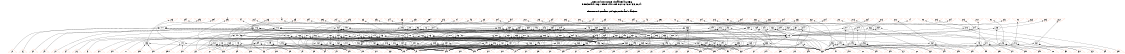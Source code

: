 # Network structure generated by ABC

digraph network {
size = "7.5,10";
center = true;
edge [dir = back];

{
  node [shape = plaintext];
  edge [style = invis];
  LevelTitle1 [label=""];
  LevelTitle2 [label=""];
  Level4 [label = ""];
  Level3 [label = ""];
  Level2 [label = ""];
  Level1 [label = ""];
  Level0 [label = ""];
  LevelTitle1 ->  LevelTitle2 ->  Level4 ->  Level3 ->  Level2 ->  Level1 ->  Level0;
}

{
  rank = same;
  LevelTitle1;
  title1 [shape=plaintext,
          fontsize=20,
          fontname = "Times-Roman",
          label="Network structure visualized by ABC\nBenchmark \"top\". Time was Wed Oct 16 16:07:33 2024. "
         ];
}

{
  rank = same;
  LevelTitle2;
  title2 [shape=plaintext,
          fontsize=18,
          fontname = "Times-Roman",
          label="The network contains 129 logic nodes and 0 latches.\n"
         ];
}

{
  rank = same;
  Level4;
  Node86 [label = "pc3", shape = invtriangle, color = coral, fillcolor = coral];
  Node87 [label = "pd4", shape = invtriangle, color = coral, fillcolor = coral];
  Node88 [label = "pb3", shape = invtriangle, color = coral, fillcolor = coral];
  Node89 [label = "pe4", shape = invtriangle, color = coral, fillcolor = coral];
  Node90 [label = "pa3", shape = invtriangle, color = coral, fillcolor = coral];
  Node91 [label = "pf4", shape = invtriangle, color = coral, fillcolor = coral];
  Node92 [label = "pg4", shape = invtriangle, color = coral, fillcolor = coral];
  Node93 [label = "pg3", shape = invtriangle, color = coral, fillcolor = coral];
  Node94 [label = "pa4", shape = invtriangle, color = coral, fillcolor = coral];
  Node95 [label = "pf3", shape = invtriangle, color = coral, fillcolor = coral];
  Node96 [label = "pb4", shape = invtriangle, color = coral, fillcolor = coral];
  Node97 [label = "pe3", shape = invtriangle, color = coral, fillcolor = coral];
  Node98 [label = "pc4", shape = invtriangle, color = coral, fillcolor = coral];
  Node99 [label = "pd3", shape = invtriangle, color = coral, fillcolor = coral];
  Node100 [label = "pj2", shape = invtriangle, color = coral, fillcolor = coral];
  Node101 [label = "pk3", shape = invtriangle, color = coral, fillcolor = coral];
  Node102 [label = "pl4", shape = invtriangle, color = coral, fillcolor = coral];
  Node103 [label = "pj3", shape = invtriangle, color = coral, fillcolor = coral];
  Node104 [label = "pk2", shape = invtriangle, color = coral, fillcolor = coral];
  Node105 [label = "pm4", shape = invtriangle, color = coral, fillcolor = coral];
  Node106 [label = "pi3", shape = invtriangle, color = coral, fillcolor = coral];
  Node107 [label = "pn4", shape = invtriangle, color = coral, fillcolor = coral];
  Node108 [label = "ph3", shape = invtriangle, color = coral, fillcolor = coral];
  Node109 [label = "pi2", shape = invtriangle, color = coral, fillcolor = coral];
  Node110 [label = "po4", shape = invtriangle, color = coral, fillcolor = coral];
  Node111 [label = "ph4", shape = invtriangle, color = coral, fillcolor = coral];
  Node112 [label = "pn2", shape = invtriangle, color = coral, fillcolor = coral];
  Node113 [label = "po3", shape = invtriangle, color = coral, fillcolor = coral];
  Node114 [label = "pi4", shape = invtriangle, color = coral, fillcolor = coral];
  Node115 [label = "pn3", shape = invtriangle, color = coral, fillcolor = coral];
  Node116 [label = "po2", shape = invtriangle, color = coral, fillcolor = coral];
  Node117 [label = "pj4", shape = invtriangle, color = coral, fillcolor = coral];
  Node118 [label = "pl2", shape = invtriangle, color = coral, fillcolor = coral];
  Node119 [label = "pm3", shape = invtriangle, color = coral, fillcolor = coral];
  Node120 [label = "pk4", shape = invtriangle, color = coral, fillcolor = coral];
  Node121 [label = "pl3", shape = invtriangle, color = coral, fillcolor = coral];
  Node122 [label = "pm2", shape = invtriangle, color = coral, fillcolor = coral];
  Node123 [label = "pr2", shape = invtriangle, color = coral, fillcolor = coral];
  Node124 [label = "ps3", shape = invtriangle, color = coral, fillcolor = coral];
  Node125 [label = "pt4", shape = invtriangle, color = coral, fillcolor = coral];
  Node126 [label = "pr3", shape = invtriangle, color = coral, fillcolor = coral];
  Node127 [label = "ps2", shape = invtriangle, color = coral, fillcolor = coral];
  Node128 [label = "pu4", shape = invtriangle, color = coral, fillcolor = coral];
  Node129 [label = "pp2", shape = invtriangle, color = coral, fillcolor = coral];
  Node130 [label = "pq3", shape = invtriangle, color = coral, fillcolor = coral];
  Node131 [label = "pv4", shape = invtriangle, color = coral, fillcolor = coral];
  Node132 [label = "pp3", shape = invtriangle, color = coral, fillcolor = coral];
  Node133 [label = "pq2", shape = invtriangle, color = coral, fillcolor = coral];
  Node134 [label = "pp4", shape = invtriangle, color = coral, fillcolor = coral];
  Node135 [label = "pv2", shape = invtriangle, color = coral, fillcolor = coral];
  Node136 [label = "pw3", shape = invtriangle, color = coral, fillcolor = coral];
  Node137 [label = "pq4", shape = invtriangle, color = coral, fillcolor = coral];
  Node138 [label = "pv3", shape = invtriangle, color = coral, fillcolor = coral];
  Node139 [label = "pw2", shape = invtriangle, color = coral, fillcolor = coral];
  Node140 [label = "pr4", shape = invtriangle, color = coral, fillcolor = coral];
  Node141 [label = "pt2", shape = invtriangle, color = coral, fillcolor = coral];
  Node142 [label = "pu3", shape = invtriangle, color = coral, fillcolor = coral];
  Node143 [label = "ps4", shape = invtriangle, color = coral, fillcolor = coral];
  Node144 [label = "pt3", shape = invtriangle, color = coral, fillcolor = coral];
  Node145 [label = "pu2", shape = invtriangle, color = coral, fillcolor = coral];
  Node146 [label = "pz2", shape = invtriangle, color = coral, fillcolor = coral];
  Node147 [label = "pz3", shape = invtriangle, color = coral, fillcolor = coral];
  Node148 [label = "px2", shape = invtriangle, color = coral, fillcolor = coral];
  Node149 [label = "py3", shape = invtriangle, color = coral, fillcolor = coral];
  Node150 [label = "px3", shape = invtriangle, color = coral, fillcolor = coral];
  Node151 [label = "py2", shape = invtriangle, color = coral, fillcolor = coral];
}

{
  rank = same;
  Level3;
  Node154 [label = "154\n", shape = ellipse];
  Node171 [label = "171\n", shape = ellipse];
  Node176 [label = "176\n", shape = ellipse];
  Node178 [label = "178\n", shape = ellipse];
  Node183 [label = "183\n", shape = ellipse];
  Node189 [label = "189\n", shape = ellipse];
  Node190 [label = "190\n", shape = ellipse];
  Node198 [label = "198\n", shape = ellipse];
  Node201 [label = "201\n", shape = ellipse];
  Node205 [label = "205\n", shape = ellipse];
  Node206 [label = "206\n", shape = ellipse];
  Node214 [label = "214\n", shape = ellipse];
  Node216 [label = "216\n", shape = ellipse];
  Node219 [label = "219\n", shape = ellipse];
  Node226 [label = "226\n", shape = ellipse];
  Node229 [label = "229\n", shape = ellipse];
  Node230 [label = "230\n", shape = ellipse];
  Node232 [label = "232\n", shape = ellipse];
  Node234 [label = "234\n", shape = ellipse];
  Node237 [label = "237\n", shape = ellipse];
  Node238 [label = "238\n", shape = ellipse];
  Node239 [label = "239\n", shape = ellipse];
  Node241 [label = "241\n", shape = ellipse];
  Node242 [label = "242\n", shape = ellipse];
  Node244 [label = "244\n", shape = ellipse];
  Node246 [label = "246\n", shape = ellipse];
  Node248 [label = "248\n", shape = ellipse];
  Node249 [label = "249\n", shape = ellipse];
  Node250 [label = "250\n", shape = ellipse];
  Node254 [label = "254\n", shape = ellipse];
  Node259 [label = "259\n", shape = ellipse];
  Node260 [label = "260\n", shape = ellipse];
  Node266 [label = "266\n", shape = ellipse];
  Node268 [label = "268\n", shape = ellipse];
  Node272 [label = "272\n", shape = ellipse];
  Node273 [label = "273\n", shape = ellipse];
  Node274 [label = "274\n", shape = ellipse];
  Node277 [label = "277\n", shape = ellipse];
  Node279 [label = "279\n", shape = ellipse];
  Node280 [label = "280\n", shape = ellipse];
}

{
  rank = same;
  Level2;
  Node155 [label = "155\n", shape = ellipse];
  Node159 [label = "159\n", shape = ellipse];
  Node163 [label = "163\n", shape = ellipse];
  Node166 [label = "166\n", shape = ellipse];
  Node168 [label = "168\n", shape = ellipse];
  Node172 [label = "172\n", shape = ellipse];
  Node173 [label = "173\n", shape = ellipse];
  Node174 [label = "174\n", shape = ellipse];
  Node177 [label = "177\n", shape = ellipse];
  Node179 [label = "179\n", shape = ellipse];
  Node180 [label = "180\n", shape = ellipse];
  Node184 [label = "184\n", shape = ellipse];
  Node187 [label = "187\n", shape = ellipse];
  Node191 [label = "191\n", shape = ellipse];
  Node192 [label = "192\n", shape = ellipse];
  Node202 [label = "202\n", shape = ellipse];
  Node203 [label = "203\n", shape = ellipse];
  Node207 [label = "207\n", shape = ellipse];
  Node211 [label = "211\n", shape = ellipse];
  Node217 [label = "217\n", shape = ellipse];
  Node220 [label = "220\n", shape = ellipse];
  Node221 [label = "221\n", shape = ellipse];
  Node223 [label = "223\n", shape = ellipse];
  Node224 [label = "224\n", shape = ellipse];
  Node227 [label = "227\n", shape = ellipse];
  Node231 [label = "231\n", shape = ellipse];
  Node235 [label = "235\n", shape = ellipse];
  Node236 [label = "236\n", shape = ellipse];
  Node243 [label = "243\n", shape = ellipse];
  Node251 [label = "251\n", shape = ellipse];
  Node255 [label = "255\n", shape = ellipse];
  Node256 [label = "256\n", shape = ellipse];
  Node261 [label = "261\n", shape = ellipse];
  Node269 [label = "269\n", shape = ellipse];
  Node270 [label = "270\n", shape = ellipse];
}

{
  rank = same;
  Level1;
  Node153 [label = "153\n", shape = ellipse];
  Node156 [label = "156\n", shape = ellipse];
  Node157 [label = "157\n", shape = ellipse];
  Node158 [label = "158\n", shape = ellipse];
  Node160 [label = "160\n", shape = ellipse];
  Node161 [label = "161\n", shape = ellipse];
  Node162 [label = "162\n", shape = ellipse];
  Node164 [label = "164\n", shape = ellipse];
  Node165 [label = "165\n", shape = ellipse];
  Node167 [label = "167\n", shape = ellipse];
  Node169 [label = "169\n", shape = ellipse];
  Node170 [label = "170\n", shape = ellipse];
  Node175 [label = "175\n", shape = ellipse];
  Node181 [label = "181\n", shape = ellipse];
  Node182 [label = "182\n", shape = ellipse];
  Node185 [label = "185\n", shape = ellipse];
  Node186 [label = "186\n", shape = ellipse];
  Node188 [label = "188\n", shape = ellipse];
  Node193 [label = "193\n", shape = ellipse];
  Node194 [label = "194\n", shape = ellipse];
  Node195 [label = "195\n", shape = ellipse];
  Node196 [label = "196\n", shape = ellipse];
  Node197 [label = "197\n", shape = ellipse];
  Node199 [label = "199\n", shape = ellipse];
  Node200 [label = "200\n", shape = ellipse];
  Node204 [label = "204\n", shape = ellipse];
  Node208 [label = "208\n", shape = ellipse];
  Node209 [label = "209\n", shape = ellipse];
  Node210 [label = "210\n", shape = ellipse];
  Node212 [label = "212\n", shape = ellipse];
  Node213 [label = "213\n", shape = ellipse];
  Node215 [label = "215\n", shape = ellipse];
  Node218 [label = "218\n", shape = ellipse];
  Node222 [label = "222\n", shape = ellipse];
  Node225 [label = "225\n", shape = ellipse];
  Node228 [label = "228\n", shape = ellipse];
  Node233 [label = "233\n", shape = ellipse];
  Node240 [label = "240\n", shape = ellipse];
  Node245 [label = "245\n", shape = ellipse];
  Node247 [label = "247\n", shape = ellipse];
  Node252 [label = "252\n", shape = ellipse];
  Node253 [label = "253\n", shape = ellipse];
  Node257 [label = "257\n", shape = ellipse];
  Node258 [label = "258\n", shape = ellipse];
  Node262 [label = "262\n", shape = ellipse];
  Node263 [label = "263\n", shape = ellipse];
  Node264 [label = "264\n", shape = ellipse];
  Node265 [label = "265\n", shape = ellipse];
  Node267 [label = "267\n", shape = ellipse];
  Node271 [label = "271\n", shape = ellipse];
  Node275 [label = "275\n", shape = ellipse];
  Node276 [label = "276\n", shape = ellipse];
  Node278 [label = "278\n", shape = ellipse];
  Node281 [label = "281\n", shape = ellipse];
}

{
  rank = same;
  Level0;
  Node1 [label = "pa1", shape = triangle, color = coral, fillcolor = coral];
  Node2 [label = "pb2", shape = triangle, color = coral, fillcolor = coral];
  Node3 [label = "pp", shape = triangle, color = coral, fillcolor = coral];
  Node4 [label = "pa0", shape = triangle, color = coral, fillcolor = coral];
  Node5 [label = "pc2", shape = triangle, color = coral, fillcolor = coral];
  Node6 [label = "pq", shape = triangle, color = coral, fillcolor = coral];
  Node7 [label = "pb0", shape = triangle, color = coral, fillcolor = coral];
  Node8 [label = "pc1", shape = triangle, color = coral, fillcolor = coral];
  Node9 [label = "pr", shape = triangle, color = coral, fillcolor = coral];
  Node10 [label = "pa2", shape = triangle, color = coral, fillcolor = coral];
  Node11 [label = "pb1", shape = triangle, color = coral, fillcolor = coral];
  Node12 [label = "pc0", shape = triangle, color = coral, fillcolor = coral];
  Node13 [label = "ps", shape = triangle, color = coral, fillcolor = coral];
  Node14 [label = "pd0", shape = triangle, color = coral, fillcolor = coral];
  Node15 [label = "pe1", shape = triangle, color = coral, fillcolor = coral];
  Node16 [label = "pf2", shape = triangle, color = coral, fillcolor = coral];
  Node17 [label = "pt", shape = triangle, color = coral, fillcolor = coral];
  Node18 [label = "pd1", shape = triangle, color = coral, fillcolor = coral];
  Node19 [label = "pe0", shape = triangle, color = coral, fillcolor = coral];
  Node20 [label = "pg2", shape = triangle, color = coral, fillcolor = coral];
  Node21 [label = "pu", shape = triangle, color = coral, fillcolor = coral];
  Node22 [label = "pd2", shape = triangle, color = coral, fillcolor = coral];
  Node23 [label = "pf0", shape = triangle, color = coral, fillcolor = coral];
  Node24 [label = "pg1", shape = triangle, color = coral, fillcolor = coral];
  Node25 [label = "pv", shape = triangle, color = coral, fillcolor = coral];
  Node26 [label = "pe2", shape = triangle, color = coral, fillcolor = coral];
  Node27 [label = "pf1", shape = triangle, color = coral, fillcolor = coral];
  Node28 [label = "pg0", shape = triangle, color = coral, fillcolor = coral];
  Node29 [label = "pw", shape = triangle, color = coral, fillcolor = coral];
  Node30 [label = "ph0", shape = triangle, color = coral, fillcolor = coral];
  Node31 [label = "pi1", shape = triangle, color = coral, fillcolor = coral];
  Node32 [label = "px", shape = triangle, color = coral, fillcolor = coral];
  Node33 [label = "ph1", shape = triangle, color = coral, fillcolor = coral];
  Node34 [label = "pi0", shape = triangle, color = coral, fillcolor = coral];
  Node35 [label = "py", shape = triangle, color = coral, fillcolor = coral];
  Node36 [label = "ph2", shape = triangle, color = coral, fillcolor = coral];
  Node37 [label = "pj0", shape = triangle, color = coral, fillcolor = coral];
  Node38 [label = "pk1", shape = triangle, color = coral, fillcolor = coral];
  Node39 [label = "pz", shape = triangle, color = coral, fillcolor = coral];
  Node40 [label = "pj1", shape = triangle, color = coral, fillcolor = coral];
  Node41 [label = "pk0", shape = triangle, color = coral, fillcolor = coral];
  Node42 [label = "pl0", shape = triangle, color = coral, fillcolor = coral];
  Node43 [label = "pm1", shape = triangle, color = coral, fillcolor = coral];
  Node44 [label = "pl1", shape = triangle, color = coral, fillcolor = coral];
  Node45 [label = "pm0", shape = triangle, color = coral, fillcolor = coral];
  Node46 [label = "pn0", shape = triangle, color = coral, fillcolor = coral];
  Node47 [label = "po1", shape = triangle, color = coral, fillcolor = coral];
  Node48 [label = "pn1", shape = triangle, color = coral, fillcolor = coral];
  Node49 [label = "po0", shape = triangle, color = coral, fillcolor = coral];
  Node50 [label = "pp0", shape = triangle, color = coral, fillcolor = coral];
  Node51 [label = "pq1", shape = triangle, color = coral, fillcolor = coral];
  Node52 [label = "pa", shape = triangle, color = coral, fillcolor = coral];
  Node53 [label = "pp1", shape = triangle, color = coral, fillcolor = coral];
  Node54 [label = "pq0", shape = triangle, color = coral, fillcolor = coral];
  Node55 [label = "pb", shape = triangle, color = coral, fillcolor = coral];
  Node56 [label = "pr0", shape = triangle, color = coral, fillcolor = coral];
  Node57 [label = "ps1", shape = triangle, color = coral, fillcolor = coral];
  Node58 [label = "pr1", shape = triangle, color = coral, fillcolor = coral];
  Node59 [label = "ps0", shape = triangle, color = coral, fillcolor = coral];
  Node60 [label = "pd", shape = triangle, color = coral, fillcolor = coral];
  Node61 [label = "pt0", shape = triangle, color = coral, fillcolor = coral];
  Node62 [label = "pu1", shape = triangle, color = coral, fillcolor = coral];
  Node63 [label = "pe", shape = triangle, color = coral, fillcolor = coral];
  Node64 [label = "pt1", shape = triangle, color = coral, fillcolor = coral];
  Node65 [label = "pu0", shape = triangle, color = coral, fillcolor = coral];
  Node66 [label = "pf", shape = triangle, color = coral, fillcolor = coral];
  Node67 [label = "pv0", shape = triangle, color = coral, fillcolor = coral];
  Node68 [label = "pw1", shape = triangle, color = coral, fillcolor = coral];
  Node69 [label = "pg", shape = triangle, color = coral, fillcolor = coral];
  Node70 [label = "pv1", shape = triangle, color = coral, fillcolor = coral];
  Node71 [label = "pw0", shape = triangle, color = coral, fillcolor = coral];
  Node72 [label = "ph", shape = triangle, color = coral, fillcolor = coral];
  Node73 [label = "px0", shape = triangle, color = coral, fillcolor = coral];
  Node74 [label = "py1", shape = triangle, color = coral, fillcolor = coral];
  Node75 [label = "pi", shape = triangle, color = coral, fillcolor = coral];
  Node76 [label = "px1", shape = triangle, color = coral, fillcolor = coral];
  Node77 [label = "py0", shape = triangle, color = coral, fillcolor = coral];
  Node78 [label = "pj", shape = triangle, color = coral, fillcolor = coral];
  Node79 [label = "pz0", shape = triangle, color = coral, fillcolor = coral];
  Node80 [label = "pk", shape = triangle, color = coral, fillcolor = coral];
  Node81 [label = "pz1", shape = triangle, color = coral, fillcolor = coral];
  Node82 [label = "pl", shape = triangle, color = coral, fillcolor = coral];
  Node83 [label = "pm", shape = triangle, color = coral, fillcolor = coral];
  Node84 [label = "pn", shape = triangle, color = coral, fillcolor = coral];
  Node85 [label = "po", shape = triangle, color = coral, fillcolor = coral];
}

title1 -> title2 [style = invis];
title2 -> Node86 [style = invis];
title2 -> Node87 [style = invis];
title2 -> Node88 [style = invis];
title2 -> Node89 [style = invis];
title2 -> Node90 [style = invis];
title2 -> Node91 [style = invis];
title2 -> Node92 [style = invis];
title2 -> Node93 [style = invis];
title2 -> Node94 [style = invis];
title2 -> Node95 [style = invis];
title2 -> Node96 [style = invis];
title2 -> Node97 [style = invis];
title2 -> Node98 [style = invis];
title2 -> Node99 [style = invis];
title2 -> Node100 [style = invis];
title2 -> Node101 [style = invis];
title2 -> Node102 [style = invis];
title2 -> Node103 [style = invis];
title2 -> Node104 [style = invis];
title2 -> Node105 [style = invis];
title2 -> Node106 [style = invis];
title2 -> Node107 [style = invis];
title2 -> Node108 [style = invis];
title2 -> Node109 [style = invis];
title2 -> Node110 [style = invis];
title2 -> Node111 [style = invis];
title2 -> Node112 [style = invis];
title2 -> Node113 [style = invis];
title2 -> Node114 [style = invis];
title2 -> Node115 [style = invis];
title2 -> Node116 [style = invis];
title2 -> Node117 [style = invis];
title2 -> Node118 [style = invis];
title2 -> Node119 [style = invis];
title2 -> Node120 [style = invis];
title2 -> Node121 [style = invis];
title2 -> Node122 [style = invis];
title2 -> Node123 [style = invis];
title2 -> Node124 [style = invis];
title2 -> Node125 [style = invis];
title2 -> Node126 [style = invis];
title2 -> Node127 [style = invis];
title2 -> Node128 [style = invis];
title2 -> Node129 [style = invis];
title2 -> Node130 [style = invis];
title2 -> Node131 [style = invis];
title2 -> Node132 [style = invis];
title2 -> Node133 [style = invis];
title2 -> Node134 [style = invis];
title2 -> Node135 [style = invis];
title2 -> Node136 [style = invis];
title2 -> Node137 [style = invis];
title2 -> Node138 [style = invis];
title2 -> Node139 [style = invis];
title2 -> Node140 [style = invis];
title2 -> Node141 [style = invis];
title2 -> Node142 [style = invis];
title2 -> Node143 [style = invis];
title2 -> Node144 [style = invis];
title2 -> Node145 [style = invis];
title2 -> Node146 [style = invis];
title2 -> Node147 [style = invis];
title2 -> Node148 [style = invis];
title2 -> Node149 [style = invis];
title2 -> Node150 [style = invis];
title2 -> Node151 [style = invis];
Node86 -> Node87 [style = invis];
Node87 -> Node88 [style = invis];
Node88 -> Node89 [style = invis];
Node89 -> Node90 [style = invis];
Node90 -> Node91 [style = invis];
Node91 -> Node92 [style = invis];
Node92 -> Node93 [style = invis];
Node93 -> Node94 [style = invis];
Node94 -> Node95 [style = invis];
Node95 -> Node96 [style = invis];
Node96 -> Node97 [style = invis];
Node97 -> Node98 [style = invis];
Node98 -> Node99 [style = invis];
Node99 -> Node100 [style = invis];
Node100 -> Node101 [style = invis];
Node101 -> Node102 [style = invis];
Node102 -> Node103 [style = invis];
Node103 -> Node104 [style = invis];
Node104 -> Node105 [style = invis];
Node105 -> Node106 [style = invis];
Node106 -> Node107 [style = invis];
Node107 -> Node108 [style = invis];
Node108 -> Node109 [style = invis];
Node109 -> Node110 [style = invis];
Node110 -> Node111 [style = invis];
Node111 -> Node112 [style = invis];
Node112 -> Node113 [style = invis];
Node113 -> Node114 [style = invis];
Node114 -> Node115 [style = invis];
Node115 -> Node116 [style = invis];
Node116 -> Node117 [style = invis];
Node117 -> Node118 [style = invis];
Node118 -> Node119 [style = invis];
Node119 -> Node120 [style = invis];
Node120 -> Node121 [style = invis];
Node121 -> Node122 [style = invis];
Node122 -> Node123 [style = invis];
Node123 -> Node124 [style = invis];
Node124 -> Node125 [style = invis];
Node125 -> Node126 [style = invis];
Node126 -> Node127 [style = invis];
Node127 -> Node128 [style = invis];
Node128 -> Node129 [style = invis];
Node129 -> Node130 [style = invis];
Node130 -> Node131 [style = invis];
Node131 -> Node132 [style = invis];
Node132 -> Node133 [style = invis];
Node133 -> Node134 [style = invis];
Node134 -> Node135 [style = invis];
Node135 -> Node136 [style = invis];
Node136 -> Node137 [style = invis];
Node137 -> Node138 [style = invis];
Node138 -> Node139 [style = invis];
Node139 -> Node140 [style = invis];
Node140 -> Node141 [style = invis];
Node141 -> Node142 [style = invis];
Node142 -> Node143 [style = invis];
Node143 -> Node144 [style = invis];
Node144 -> Node145 [style = invis];
Node145 -> Node146 [style = invis];
Node146 -> Node147 [style = invis];
Node147 -> Node148 [style = invis];
Node148 -> Node149 [style = invis];
Node149 -> Node150 [style = invis];
Node150 -> Node151 [style = invis];
Node86 -> Node153 [style = solid];
Node87 -> Node154 [style = solid];
Node88 -> Node170 [style = solid];
Node89 -> Node171 [style = solid];
Node90 -> Node175 [style = solid];
Node91 -> Node176 [style = solid];
Node92 -> Node178 [style = solid];
Node93 -> Node180 [style = solid];
Node94 -> Node183 [style = solid];
Node95 -> Node187 [style = solid];
Node96 -> Node189 [style = solid];
Node97 -> Node190 [style = solid];
Node98 -> Node198 [style = solid];
Node99 -> Node199 [style = solid];
Node100 -> Node200 [style = solid];
Node101 -> Node201 [style = solid];
Node102 -> Node203 [style = solid];
Node103 -> Node205 [style = solid];
Node104 -> Node191 [style = solid];
Node105 -> Node206 [style = solid];
Node106 -> Node214 [style = solid];
Node107 -> Node215 [style = solid];
Node108 -> Node216 [style = solid];
Node109 -> Node217 [style = solid];
Node110 -> Node219 [style = solid];
Node111 -> Node226 [style = solid];
Node112 -> Node228 [style = solid];
Node113 -> Node229 [style = solid];
Node114 -> Node230 [style = solid];
Node115 -> Node232 [style = solid];
Node116 -> Node233 [style = solid];
Node117 -> Node234 [style = solid];
Node118 -> Node236 [style = solid];
Node119 -> Node237 [style = solid];
Node120 -> Node238 [style = solid];
Node121 -> Node239 [style = solid];
Node122 -> Node218 [style = solid];
Node123 -> Node240 [style = solid];
Node124 -> Node241 [style = solid];
Node125 -> Node242 [style = solid];
Node126 -> Node244 [style = solid];
Node127 -> Node245 [style = solid];
Node128 -> Node246 [style = solid];
Node129 -> Node247 [style = solid];
Node130 -> Node248 [style = solid];
Node131 -> Node249 [style = solid];
Node132 -> Node250 [style = solid];
Node133 -> Node253 [style = solid];
Node134 -> Node254 [style = solid];
Node135 -> Node258 [style = solid];
Node136 -> Node259 [style = solid];
Node137 -> Node260 [style = solid];
Node138 -> Node266 [style = solid];
Node139 -> Node267 [style = solid];
Node140 -> Node268 [style = solid];
Node141 -> Node271 [style = solid];
Node142 -> Node272 [style = solid];
Node143 -> Node273 [style = solid];
Node144 -> Node274 [style = solid];
Node145 -> Node275 [style = solid];
Node146 -> Node276 [style = solid];
Node147 -> Node277 [style = solid];
Node148 -> Node278 [style = solid];
Node149 -> Node279 [style = solid];
Node150 -> Node280 [style = solid];
Node151 -> Node281 [style = solid];
Node153 -> Node46 [style = solid];
Node153 -> Node50 [style = solid];
Node153 -> Node65 [style = solid];
Node154 -> Node155 [style = solid];
Node154 -> Node159 [style = solid];
Node154 -> Node163 [style = solid];
Node154 -> Node166 [style = solid];
Node154 -> Node168 [style = solid];
Node155 -> Node156 [style = solid];
Node155 -> Node157 [style = solid];
Node155 -> Node158 [style = solid];
Node155 -> Node74 [style = solid];
Node156 -> Node26 [style = solid];
Node156 -> Node36 [style = solid];
Node157 -> Node2 [style = solid];
Node157 -> Node10 [style = solid];
Node158 -> Node5 [style = solid];
Node158 -> Node55 [style = solid];
Node159 -> Node156 [style = solid];
Node159 -> Node160 [style = solid];
Node159 -> Node161 [style = solid];
Node159 -> Node162 [style = solid];
Node159 -> Node75 [style = solid];
Node160 -> Node2 [style = solid];
Node160 -> Node5 [style = solid];
Node160 -> Node10 [style = solid];
Node160 -> Node51 [style = solid];
Node160 -> Node55 [style = solid];
Node161 -> Node10 [style = solid];
Node161 -> Node66 [style = solid];
Node162 -> Node2 [style = solid];
Node162 -> Node5 [style = solid];
Node162 -> Node11 [style = solid];
Node162 -> Node55 [style = solid];
Node163 -> Node156 [style = solid];
Node163 -> Node157 [style = solid];
Node163 -> Node158 [style = solid];
Node163 -> Node164 [style = solid];
Node163 -> Node165 [style = solid];
Node164 -> Node16 [style = solid];
Node164 -> Node20 [style = solid];
Node164 -> Node26 [style = solid];
Node164 -> Node36 [style = solid];
Node165 -> Node22 [style = solid];
Node165 -> Node53 [style = solid];
Node165 -> Node54 [style = solid];
Node166 -> Node156 [style = solid];
Node166 -> Node157 [style = solid];
Node166 -> Node158 [style = solid];
Node166 -> Node164 [style = solid];
Node166 -> Node167 [style = solid];
Node167 -> Node22 [style = solid];
Node167 -> Node53 [style = solid];
Node167 -> Node54 [style = solid];
Node168 -> Node161 [style = solid];
Node168 -> Node169 [style = solid];
Node168 -> Node6 [style = solid];
Node168 -> Node11 [style = solid];
Node169 -> Node2 [style = solid];
Node169 -> Node5 [style = solid];
Node169 -> Node55 [style = solid];
Node170 -> Node45 [style = solid];
Node170 -> Node50 [style = solid];
Node170 -> Node67 [style = solid];
Node171 -> Node172 [style = solid];
Node171 -> Node173 [style = solid];
Node171 -> Node174 [style = solid];
Node171 -> Node9 [style = solid];
Node171 -> Node78 [style = solid];
Node172 -> Node161 [style = solid];
Node172 -> Node162 [style = solid];
Node173 -> Node161 [style = solid];
Node173 -> Node169 [style = solid];
Node173 -> Node11 [style = solid];
Node174 -> Node156 [style = solid];
Node174 -> Node157 [style = solid];
Node174 -> Node158 [style = solid];
Node174 -> Node58 [style = solid];
Node175 -> Node42 [style = solid];
Node175 -> Node50 [style = solid];
Node175 -> Node71 [style = solid];
Node176 -> Node172 [style = solid];
Node176 -> Node173 [style = solid];
Node176 -> Node177 [style = solid];
Node176 -> Node13 [style = solid];
Node176 -> Node80 [style = solid];
Node177 -> Node156 [style = solid];
Node177 -> Node157 [style = solid];
Node177 -> Node158 [style = solid];
Node177 -> Node57 [style = solid];
Node178 -> Node172 [style = solid];
Node178 -> Node173 [style = solid];
Node178 -> Node179 [style = solid];
Node178 -> Node17 [style = solid];
Node178 -> Node82 [style = solid];
Node179 -> Node156 [style = solid];
Node179 -> Node157 [style = solid];
Node179 -> Node158 [style = solid];
Node179 -> Node64 [style = solid];
Node180 -> Node181 [style = solid];
Node180 -> Node182 [style = solid];
Node180 -> Node2 [style = solid];
Node180 -> Node10 [style = solid];
Node181 -> Node55 [style = solid];
Node181 -> Node59 [style = solid];
Node181 -> Node66 [style = solid];
Node181 -> Node69 [style = solid];
Node182 -> Node5 [style = solid];
Node182 -> Node55 [style = solid];
Node182 -> Node59 [style = solid];
Node182 -> Node66 [style = solid];
Node182 -> Node69 [style = solid];
Node183 -> Node184 [style = solid];
Node183 -> Node44 [style = solid];
Node184 -> Node185 [style = solid];
Node184 -> Node186 [style = solid];
Node184 -> Node20 [style = solid];
Node184 -> Node36 [style = solid];
Node184 -> Node56 [style = solid];
Node185 -> Node16 [style = solid];
Node185 -> Node26 [style = solid];
Node186 -> Node2 [style = solid];
Node186 -> Node5 [style = solid];
Node186 -> Node10 [style = solid];
Node186 -> Node55 [style = solid];
Node186 -> Node66 [style = solid];
Node187 -> Node188 [style = solid];
Node187 -> Node52 [style = solid];
Node187 -> Node55 [style = solid];
Node187 -> Node69 [style = solid];
Node188 -> Node5 [style = solid];
Node188 -> Node66 [style = solid];
Node189 -> Node184 [style = solid];
Node189 -> Node43 [style = solid];
Node190 -> Node191 [style = solid];
Node190 -> Node192 [style = solid];
Node190 -> Node156 [style = solid];
Node190 -> Node54 [style = solid];
Node191 -> Node158 [style = solid];
Node191 -> Node2 [style = solid];
Node191 -> Node10 [style = solid];
Node191 -> Node53 [style = solid];
Node191 -> Node74 [style = solid];
Node192 -> Node193 [style = solid];
Node192 -> Node194 [style = solid];
Node192 -> Node195 [style = solid];
Node192 -> Node196 [style = solid];
Node192 -> Node197 [style = solid];
Node193 -> Node36 [style = solid];
Node193 -> Node59 [style = solid];
Node193 -> Node76 [style = solid];
Node194 -> Node16 [style = solid];
Node194 -> Node20 [style = solid];
Node194 -> Node22 [style = solid];
Node194 -> Node26 [style = solid];
Node195 -> Node10 [style = solid];
Node195 -> Node56 [style = solid];
Node196 -> Node2 [style = solid];
Node196 -> Node55 [style = solid];
Node196 -> Node66 [style = solid];
Node197 -> Node2 [style = solid];
Node197 -> Node5 [style = solid];
Node197 -> Node55 [style = solid];
Node197 -> Node66 [style = solid];
Node198 -> Node184 [style = solid];
Node198 -> Node48 [style = solid];
Node199 -> Node49 [style = solid];
Node199 -> Node50 [style = solid];
Node199 -> Node61 [style = solid];
Node200 -> Node2 [style = solid];
Node200 -> Node5 [style = solid];
Node200 -> Node10 [style = solid];
Node200 -> Node55 [style = solid];
Node201 -> Node202 [style = solid];
Node201 -> Node67 [style = solid];
Node202 -> Node185 [style = solid];
Node202 -> Node186 [style = solid];
Node202 -> Node36 [style = solid];
Node202 -> Node56 [style = solid];
Node203 -> Node186 [style = solid];
Node203 -> Node204 [style = solid];
Node204 -> Node16 [style = solid];
Node204 -> Node20 [style = solid];
Node204 -> Node22 [style = solid];
Node204 -> Node26 [style = solid];
Node204 -> Node36 [style = solid];
Node205 -> Node202 [style = solid];
Node205 -> Node65 [style = solid];
Node206 -> Node207 [style = solid];
Node206 -> Node211 [style = solid];
Node206 -> Node156 [style = solid];
Node206 -> Node212 [style = solid];
Node206 -> Node213 [style = solid];
Node207 -> Node156 [style = solid];
Node207 -> Node208 [style = solid];
Node207 -> Node209 [style = solid];
Node207 -> Node210 [style = solid];
Node208 -> Node2 [style = solid];
Node208 -> Node5 [style = solid];
Node208 -> Node10 [style = solid];
Node208 -> Node22 [style = solid];
Node209 -> Node5 [style = solid];
Node209 -> Node10 [style = solid];
Node209 -> Node54 [style = solid];
Node209 -> Node74 [style = solid];
Node210 -> Node2 [style = solid];
Node210 -> Node5 [style = solid];
Node210 -> Node10 [style = solid];
Node210 -> Node81 [style = solid];
Node211 -> Node156 [style = solid];
Node211 -> Node164 [style = solid];
Node211 -> Node2 [style = solid];
Node211 -> Node5 [style = solid];
Node211 -> Node10 [style = solid];
Node212 -> Node5 [style = solid];
Node212 -> Node10 [style = solid];
Node212 -> Node54 [style = solid];
Node212 -> Node74 [style = solid];
Node213 -> Node2 [style = solid];
Node213 -> Node10 [style = solid];
Node213 -> Node52 [style = solid];
Node213 -> Node55 [style = solid];
Node214 -> Node202 [style = solid];
Node214 -> Node61 [style = solid];
Node215 -> Node52 [style = solid];
Node215 -> Node55 [style = solid];
Node215 -> Node60 [style = solid];
Node215 -> Node63 [style = solid];
Node216 -> Node202 [style = solid];
Node216 -> Node69 [style = solid];
Node217 -> Node218 [style = solid];
Node217 -> Node11 [style = solid];
Node217 -> Node50 [style = solid];
Node217 -> Node72 [style = solid];
Node218 -> Node2 [style = solid];
Node218 -> Node5 [style = solid];
Node218 -> Node10 [style = solid];
Node218 -> Node55 [style = solid];
Node219 -> Node220 [style = solid];
Node219 -> Node221 [style = solid];
Node219 -> Node223 [style = solid];
Node219 -> Node224 [style = solid];
Node219 -> Node225 [style = solid];
Node220 -> Node193 [style = solid];
Node220 -> Node194 [style = solid];
Node221 -> Node158 [style = solid];
Node221 -> Node195 [style = solid];
Node221 -> Node222 [style = solid];
Node222 -> Node2 [style = solid];
Node222 -> Node66 [style = solid];
Node223 -> Node157 [style = solid];
Node223 -> Node5 [style = solid];
Node223 -> Node50 [style = solid];
Node223 -> Node55 [style = solid];
Node223 -> Node56 [style = solid];
Node224 -> Node158 [style = solid];
Node224 -> Node222 [style = solid];
Node224 -> Node10 [style = solid];
Node224 -> Node50 [style = solid];
Node224 -> Node56 [style = solid];
Node225 -> Node2 [style = solid];
Node225 -> Node5 [style = solid];
Node225 -> Node10 [style = solid];
Node225 -> Node55 [style = solid];
Node225 -> Node66 [style = solid];
Node226 -> Node172 [style = solid];
Node226 -> Node173 [style = solid];
Node226 -> Node227 [style = solid];
Node226 -> Node21 [style = solid];
Node226 -> Node83 [style = solid];
Node227 -> Node156 [style = solid];
Node227 -> Node157 [style = solid];
Node227 -> Node158 [style = solid];
Node227 -> Node62 [style = solid];
Node228 -> Node35 [style = solid];
Node228 -> Node47 [style = solid];
Node228 -> Node50 [style = solid];
Node229 -> Node202 [style = solid];
Node229 -> Node79 [style = solid];
Node230 -> Node172 [style = solid];
Node230 -> Node173 [style = solid];
Node230 -> Node231 [style = solid];
Node230 -> Node25 [style = solid];
Node230 -> Node84 [style = solid];
Node231 -> Node156 [style = solid];
Node231 -> Node157 [style = solid];
Node231 -> Node158 [style = solid];
Node231 -> Node70 [style = solid];
Node232 -> Node202 [style = solid];
Node232 -> Node77 [style = solid];
Node233 -> Node39 [style = solid];
Node233 -> Node48 [style = solid];
Node233 -> Node50 [style = solid];
Node234 -> Node172 [style = solid];
Node234 -> Node173 [style = solid];
Node234 -> Node235 [style = solid];
Node234 -> Node29 [style = solid];
Node234 -> Node85 [style = solid];
Node235 -> Node156 [style = solid];
Node235 -> Node157 [style = solid];
Node235 -> Node158 [style = solid];
Node235 -> Node68 [style = solid];
Node236 -> Node169 [style = solid];
Node236 -> Node11 [style = solid];
Node237 -> Node202 [style = solid];
Node237 -> Node73 [style = solid];
Node238 -> Node172 [style = solid];
Node238 -> Node173 [style = solid];
Node238 -> Node3 [style = solid];
Node238 -> Node32 [style = solid];
Node239 -> Node202 [style = solid];
Node239 -> Node71 [style = solid];
Node240 -> Node12 [style = solid];
Node240 -> Node38 [style = solid];
Node240 -> Node50 [style = solid];
Node241 -> Node184 [style = solid];
Node241 -> Node18 [style = solid];
Node242 -> Node243 [style = solid];
Node242 -> Node16 [style = solid];
Node243 -> Node156 [style = solid];
Node243 -> Node158 [style = solid];
Node243 -> Node2 [style = solid];
Node243 -> Node10 [style = solid];
Node243 -> Node66 [style = solid];
Node244 -> Node184 [style = solid];
Node244 -> Node8 [style = solid];
Node245 -> Node14 [style = solid];
Node245 -> Node40 [style = solid];
Node245 -> Node50 [style = solid];
Node246 -> Node243 [style = solid];
Node246 -> Node161 [style = solid];
Node246 -> Node169 [style = solid];
Node246 -> Node20 [style = solid];
Node247 -> Node4 [style = solid];
Node247 -> Node43 [style = solid];
Node247 -> Node50 [style = solid];
Node248 -> Node184 [style = solid];
Node248 -> Node11 [style = solid];
Node249 -> Node243 [style = solid];
Node249 -> Node36 [style = solid];
Node250 -> Node202 [style = solid];
Node250 -> Node251 [style = solid];
Node250 -> Node1 [style = solid];
Node251 -> Node252 [style = solid];
Node251 -> Node186 [style = solid];
Node251 -> Node56 [style = solid];
Node251 -> Node69 [style = solid];
Node252 -> Node16 [style = solid];
Node252 -> Node20 [style = solid];
Node252 -> Node26 [style = solid];
Node252 -> Node36 [style = solid];
Node253 -> Node7 [style = solid];
Node253 -> Node44 [style = solid];
Node253 -> Node50 [style = solid];
Node254 -> Node255 [style = solid];
Node254 -> Node256 [style = solid];
Node254 -> Node188 [style = solid];
Node254 -> Node222 [style = solid];
Node254 -> Node55 [style = solid];
Node255 -> Node193 [style = solid];
Node255 -> Node194 [style = solid];
Node255 -> Node195 [style = solid];
Node256 -> Node196 [style = solid];
Node256 -> Node257 [style = solid];
Node256 -> Node10 [style = solid];
Node256 -> Node50 [style = solid];
Node257 -> Node2 [style = solid];
Node257 -> Node5 [style = solid];
Node257 -> Node10 [style = solid];
Node257 -> Node50 [style = solid];
Node257 -> Node55 [style = solid];
Node258 -> Node24 [style = solid];
Node258 -> Node28 [style = solid];
Node258 -> Node50 [style = solid];
Node259 -> Node184 [style = solid];
Node259 -> Node33 [style = solid];
Node260 -> Node255 [style = solid];
Node260 -> Node261 [style = solid];
Node260 -> Node188 [style = solid];
Node260 -> Node222 [style = solid];
Node260 -> Node55 [style = solid];
Node261 -> Node169 [style = solid];
Node261 -> Node262 [style = solid];
Node261 -> Node263 [style = solid];
Node261 -> Node264 [style = solid];
Node261 -> Node265 [style = solid];
Node262 -> Node2 [style = solid];
Node262 -> Node5 [style = solid];
Node262 -> Node10 [style = solid];
Node262 -> Node26 [style = solid];
Node262 -> Node36 [style = solid];
Node263 -> Node22 [style = solid];
Node263 -> Node55 [style = solid];
Node264 -> Node16 [style = solid];
Node264 -> Node20 [style = solid];
Node264 -> Node26 [style = solid];
Node264 -> Node36 [style = solid];
Node264 -> Node55 [style = solid];
Node265 -> Node2 [style = solid];
Node265 -> Node10 [style = solid];
Node265 -> Node26 [style = solid];
Node265 -> Node36 [style = solid];
Node266 -> Node184 [style = solid];
Node266 -> Node24 [style = solid];
Node267 -> Node1 [style = solid];
Node267 -> Node30 [style = solid];
Node267 -> Node50 [style = solid];
Node268 -> Node269 [style = solid];
Node268 -> Node270 [style = solid];
Node268 -> Node164 [style = solid];
Node268 -> Node2 [style = solid];
Node268 -> Node10 [style = solid];
Node269 -> Node156 [style = solid];
Node269 -> Node2 [style = solid];
Node269 -> Node10 [style = solid];
Node269 -> Node66 [style = solid];
Node270 -> Node158 [style = solid];
Node270 -> Node22 [style = solid];
Node271 -> Node19 [style = solid];
Node271 -> Node31 [style = solid];
Node271 -> Node50 [style = solid];
Node272 -> Node184 [style = solid];
Node272 -> Node27 [style = solid];
Node273 -> Node192 [style = solid];
Node273 -> Node243 [style = solid];
Node273 -> Node26 [style = solid];
Node274 -> Node184 [style = solid];
Node274 -> Node15 [style = solid];
Node275 -> Node23 [style = solid];
Node275 -> Node33 [style = solid];
Node275 -> Node50 [style = solid];
Node276 -> Node41 [style = solid];
Node276 -> Node50 [style = solid];
Node276 -> Node73 [style = solid];
Node277 -> Node184 [style = solid];
Node277 -> Node38 [style = solid];
Node278 -> Node34 [style = solid];
Node278 -> Node50 [style = solid];
Node278 -> Node79 [style = solid];
Node279 -> Node184 [style = solid];
Node279 -> Node40 [style = solid];
Node280 -> Node184 [style = solid];
Node280 -> Node31 [style = solid];
Node281 -> Node37 [style = solid];
Node281 -> Node50 [style = solid];
Node281 -> Node77 [style = solid];
}

